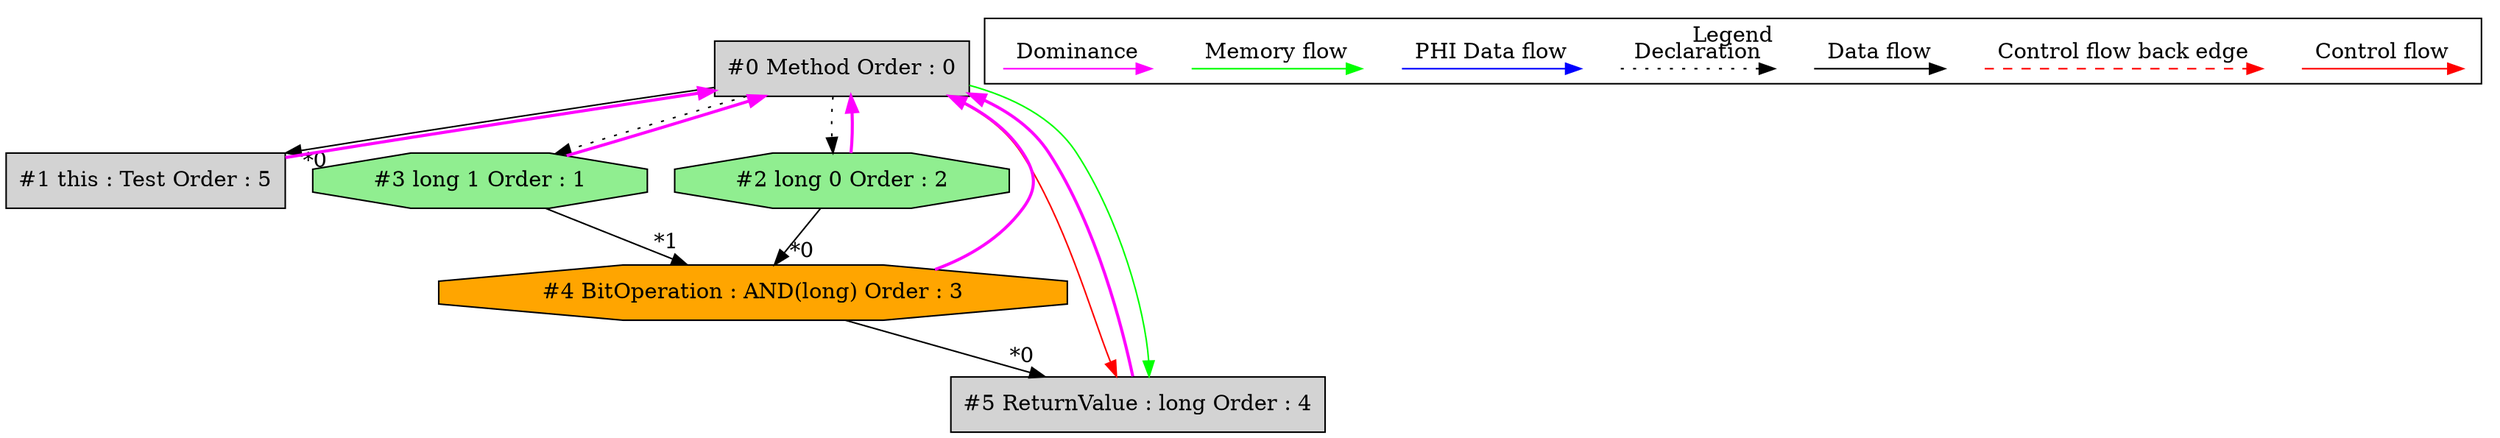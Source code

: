 digraph debugoutput {
 ordering="in";
 node0[label="#0 Method Order : 0",shape=box, fillcolor=lightgrey, style=filled];
 node1[label="#1 this : Test Order : 5",shape=box, fillcolor=lightgrey, style=filled];
 node1 -> node0[dir="forward" color="fuchsia" penwidth="2"];
 node0 -> node1[headlabel="*0", labeldistance=2];
 node2[label="#2 long 0 Order : 2",shape=octagon, fillcolor=lightgreen, style=filled];
 node2 -> node0[dir="forward" color="fuchsia" penwidth="2"];
 node0 -> node2[style=dotted];
 node3[label="#3 long 1 Order : 1",shape=octagon, fillcolor=lightgreen, style=filled];
 node3 -> node0[dir="forward" color="fuchsia" penwidth="2"];
 node0 -> node3[style=dotted];
 node4[label="#4 BitOperation : AND(long) Order : 3",shape=octagon, fillcolor=orange, style=filled];
 node4 -> node0[dir="forward" color="fuchsia" penwidth="2"];
 node2 -> node4[headlabel="*0", labeldistance=2];
 node3 -> node4[headlabel="*1", labeldistance=2];
 node5[label="#5 ReturnValue : long Order : 4",shape=box, fillcolor=lightgrey, style=filled];
 node5 -> node0[dir="forward" color="fuchsia" penwidth="2"];
 node4 -> node5[headlabel="*0", labeldistance=2];
 node0 -> node5[labeldistance=2, color=red, fontcolor=red];
 node0 -> node5[labeldistance=2, color=green, constraint=false];
 subgraph cluster_000 {
  label = "Legend";
  node [shape=point]
  {
   rank=same;
   c0 [style = invis];
   c1 [style = invis];
   c2 [style = invis];
   c3 [style = invis];
   d0 [style = invis];
   d1 [style = invis];
   d2 [style = invis];
   d3 [style = invis];
   d4 [style = invis];
   d5 [style = invis];
   d6 [style = invis];
   d7 [style = invis];
   d8 [style = invis];
   d9 [style = invis];
  }
  c0 -> c1 [label="Control flow", style=solid, color=red]
  c2 -> c3 [label="Control flow back edge", style=dashed, color=red]
  d0 -> d1 [label="Data flow"]
  d2 -> d3 [label="Declaration", style=dotted]
  d4 -> d5 [label="PHI Data flow", color=blue]
  d6 -> d7 [label="Memory flow", color=green]
  d8 -> d9 [label="Dominance", color=fuchsia, style=solid]
 }

}

